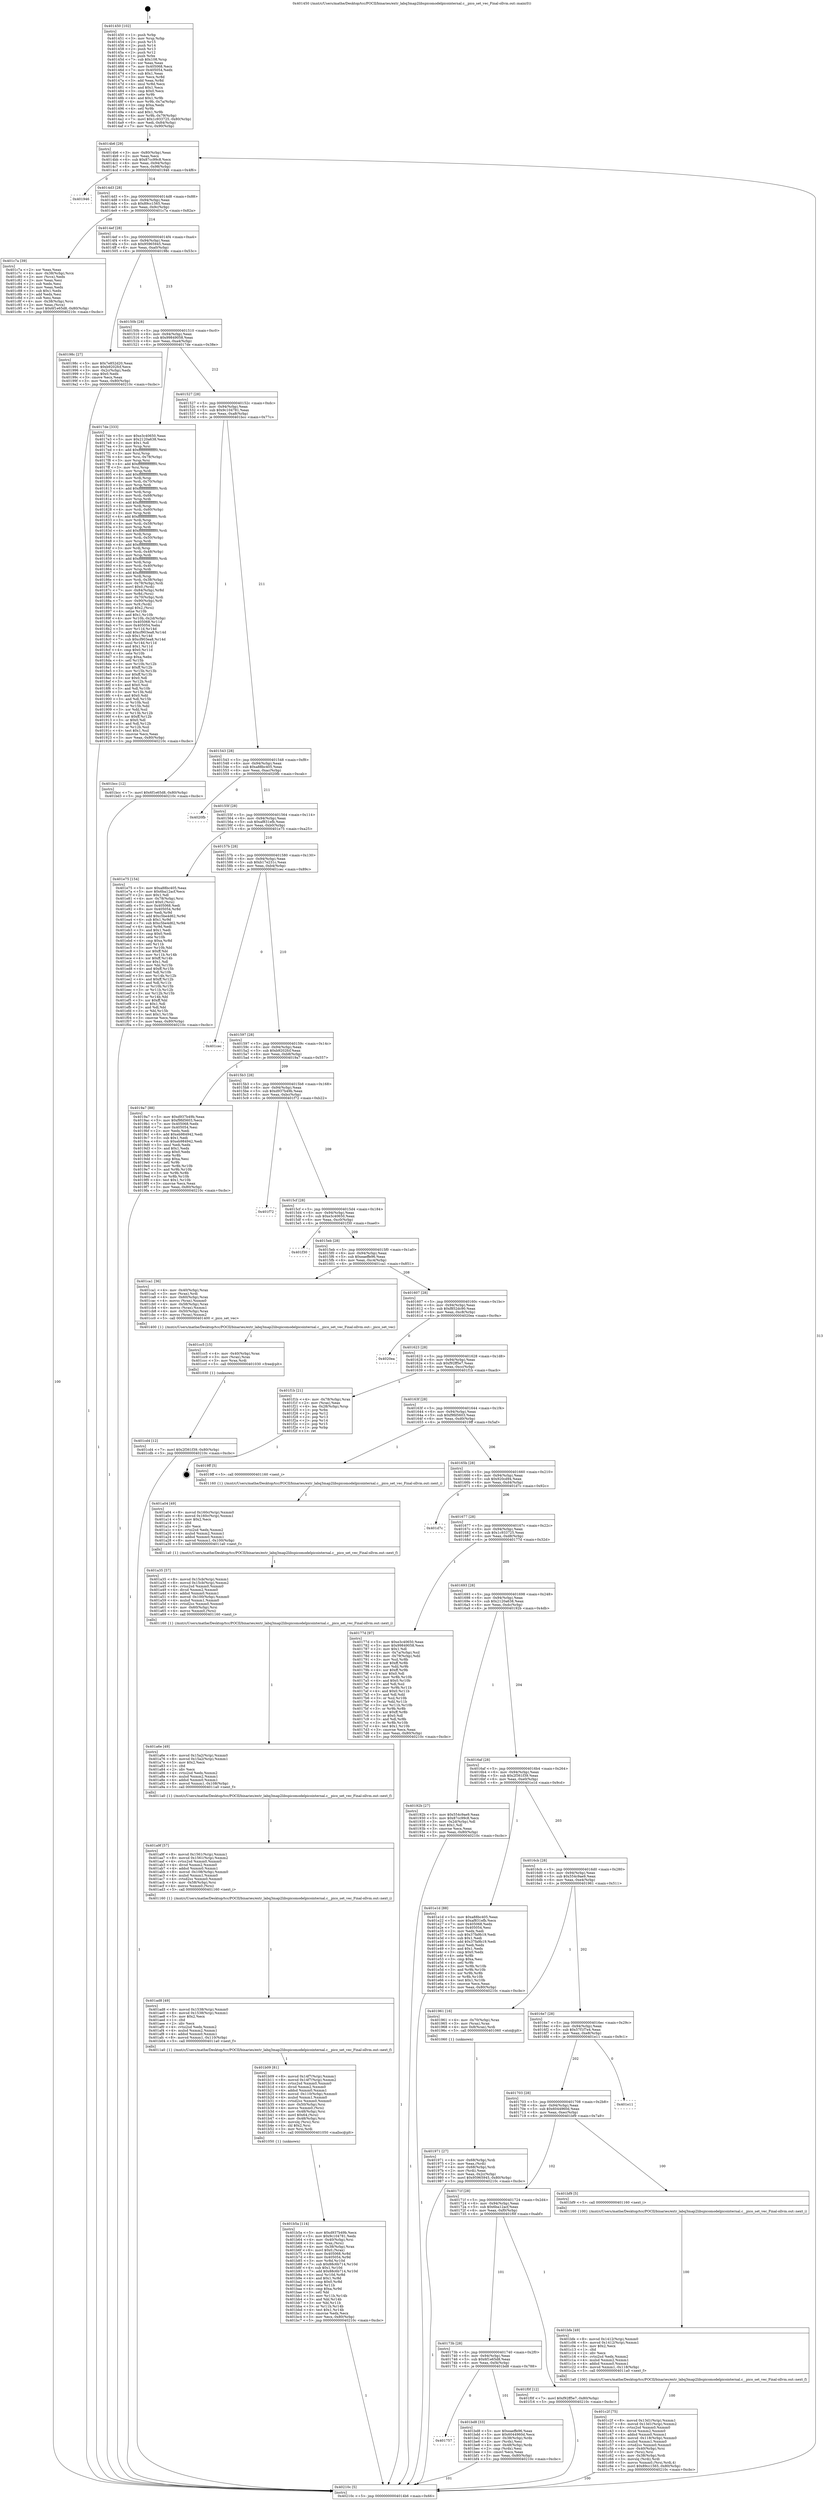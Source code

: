 digraph "0x401450" {
  label = "0x401450 (/mnt/c/Users/mathe/Desktop/tcc/POCII/binaries/extr_labq3map2libspicomodelpicointernal.c__pico_set_vec_Final-ollvm.out::main(0))"
  labelloc = "t"
  node[shape=record]

  Entry [label="",width=0.3,height=0.3,shape=circle,fillcolor=black,style=filled]
  "0x4014b6" [label="{
     0x4014b6 [29]\l
     | [instrs]\l
     &nbsp;&nbsp;0x4014b6 \<+3\>: mov -0x80(%rbp),%eax\l
     &nbsp;&nbsp;0x4014b9 \<+2\>: mov %eax,%ecx\l
     &nbsp;&nbsp;0x4014bb \<+6\>: sub $0x87cc99c8,%ecx\l
     &nbsp;&nbsp;0x4014c1 \<+6\>: mov %eax,-0x94(%rbp)\l
     &nbsp;&nbsp;0x4014c7 \<+6\>: mov %ecx,-0x98(%rbp)\l
     &nbsp;&nbsp;0x4014cd \<+6\>: je 0000000000401946 \<main+0x4f6\>\l
  }"]
  "0x401946" [label="{
     0x401946\l
  }", style=dashed]
  "0x4014d3" [label="{
     0x4014d3 [28]\l
     | [instrs]\l
     &nbsp;&nbsp;0x4014d3 \<+5\>: jmp 00000000004014d8 \<main+0x88\>\l
     &nbsp;&nbsp;0x4014d8 \<+6\>: mov -0x94(%rbp),%eax\l
     &nbsp;&nbsp;0x4014de \<+5\>: sub $0x89cc1565,%eax\l
     &nbsp;&nbsp;0x4014e3 \<+6\>: mov %eax,-0x9c(%rbp)\l
     &nbsp;&nbsp;0x4014e9 \<+6\>: je 0000000000401c7a \<main+0x82a\>\l
  }"]
  Exit [label="",width=0.3,height=0.3,shape=circle,fillcolor=black,style=filled,peripheries=2]
  "0x401c7a" [label="{
     0x401c7a [39]\l
     | [instrs]\l
     &nbsp;&nbsp;0x401c7a \<+2\>: xor %eax,%eax\l
     &nbsp;&nbsp;0x401c7c \<+4\>: mov -0x38(%rbp),%rcx\l
     &nbsp;&nbsp;0x401c80 \<+2\>: mov (%rcx),%edx\l
     &nbsp;&nbsp;0x401c82 \<+2\>: mov %eax,%esi\l
     &nbsp;&nbsp;0x401c84 \<+2\>: sub %edx,%esi\l
     &nbsp;&nbsp;0x401c86 \<+2\>: mov %eax,%edx\l
     &nbsp;&nbsp;0x401c88 \<+3\>: sub $0x1,%edx\l
     &nbsp;&nbsp;0x401c8b \<+2\>: add %edx,%esi\l
     &nbsp;&nbsp;0x401c8d \<+2\>: sub %esi,%eax\l
     &nbsp;&nbsp;0x401c8f \<+4\>: mov -0x38(%rbp),%rcx\l
     &nbsp;&nbsp;0x401c93 \<+2\>: mov %eax,(%rcx)\l
     &nbsp;&nbsp;0x401c95 \<+7\>: movl $0x6f1e65d8,-0x80(%rbp)\l
     &nbsp;&nbsp;0x401c9c \<+5\>: jmp 000000000040210c \<main+0xcbc\>\l
  }"]
  "0x4014ef" [label="{
     0x4014ef [28]\l
     | [instrs]\l
     &nbsp;&nbsp;0x4014ef \<+5\>: jmp 00000000004014f4 \<main+0xa4\>\l
     &nbsp;&nbsp;0x4014f4 \<+6\>: mov -0x94(%rbp),%eax\l
     &nbsp;&nbsp;0x4014fa \<+5\>: sub $0x95965945,%eax\l
     &nbsp;&nbsp;0x4014ff \<+6\>: mov %eax,-0xa0(%rbp)\l
     &nbsp;&nbsp;0x401505 \<+6\>: je 000000000040198c \<main+0x53c\>\l
  }"]
  "0x401cd4" [label="{
     0x401cd4 [12]\l
     | [instrs]\l
     &nbsp;&nbsp;0x401cd4 \<+7\>: movl $0x2f361f39,-0x80(%rbp)\l
     &nbsp;&nbsp;0x401cdb \<+5\>: jmp 000000000040210c \<main+0xcbc\>\l
  }"]
  "0x40198c" [label="{
     0x40198c [27]\l
     | [instrs]\l
     &nbsp;&nbsp;0x40198c \<+5\>: mov $0x7e852d20,%eax\l
     &nbsp;&nbsp;0x401991 \<+5\>: mov $0xb9202fcf,%ecx\l
     &nbsp;&nbsp;0x401996 \<+3\>: mov -0x2c(%rbp),%edx\l
     &nbsp;&nbsp;0x401999 \<+3\>: cmp $0x0,%edx\l
     &nbsp;&nbsp;0x40199c \<+3\>: cmove %ecx,%eax\l
     &nbsp;&nbsp;0x40199f \<+3\>: mov %eax,-0x80(%rbp)\l
     &nbsp;&nbsp;0x4019a2 \<+5\>: jmp 000000000040210c \<main+0xcbc\>\l
  }"]
  "0x40150b" [label="{
     0x40150b [28]\l
     | [instrs]\l
     &nbsp;&nbsp;0x40150b \<+5\>: jmp 0000000000401510 \<main+0xc0\>\l
     &nbsp;&nbsp;0x401510 \<+6\>: mov -0x94(%rbp),%eax\l
     &nbsp;&nbsp;0x401516 \<+5\>: sub $0x99849058,%eax\l
     &nbsp;&nbsp;0x40151b \<+6\>: mov %eax,-0xa4(%rbp)\l
     &nbsp;&nbsp;0x401521 \<+6\>: je 00000000004017de \<main+0x38e\>\l
  }"]
  "0x401cc5" [label="{
     0x401cc5 [15]\l
     | [instrs]\l
     &nbsp;&nbsp;0x401cc5 \<+4\>: mov -0x40(%rbp),%rax\l
     &nbsp;&nbsp;0x401cc9 \<+3\>: mov (%rax),%rax\l
     &nbsp;&nbsp;0x401ccc \<+3\>: mov %rax,%rdi\l
     &nbsp;&nbsp;0x401ccf \<+5\>: call 0000000000401030 \<free@plt\>\l
     | [calls]\l
     &nbsp;&nbsp;0x401030 \{1\} (unknown)\l
  }"]
  "0x4017de" [label="{
     0x4017de [333]\l
     | [instrs]\l
     &nbsp;&nbsp;0x4017de \<+5\>: mov $0xe3c40650,%eax\l
     &nbsp;&nbsp;0x4017e3 \<+5\>: mov $0x2120a638,%ecx\l
     &nbsp;&nbsp;0x4017e8 \<+2\>: mov $0x1,%dl\l
     &nbsp;&nbsp;0x4017ea \<+3\>: mov %rsp,%rsi\l
     &nbsp;&nbsp;0x4017ed \<+4\>: add $0xfffffffffffffff0,%rsi\l
     &nbsp;&nbsp;0x4017f1 \<+3\>: mov %rsi,%rsp\l
     &nbsp;&nbsp;0x4017f4 \<+4\>: mov %rsi,-0x78(%rbp)\l
     &nbsp;&nbsp;0x4017f8 \<+3\>: mov %rsp,%rsi\l
     &nbsp;&nbsp;0x4017fb \<+4\>: add $0xfffffffffffffff0,%rsi\l
     &nbsp;&nbsp;0x4017ff \<+3\>: mov %rsi,%rsp\l
     &nbsp;&nbsp;0x401802 \<+3\>: mov %rsp,%rdi\l
     &nbsp;&nbsp;0x401805 \<+4\>: add $0xfffffffffffffff0,%rdi\l
     &nbsp;&nbsp;0x401809 \<+3\>: mov %rdi,%rsp\l
     &nbsp;&nbsp;0x40180c \<+4\>: mov %rdi,-0x70(%rbp)\l
     &nbsp;&nbsp;0x401810 \<+3\>: mov %rsp,%rdi\l
     &nbsp;&nbsp;0x401813 \<+4\>: add $0xfffffffffffffff0,%rdi\l
     &nbsp;&nbsp;0x401817 \<+3\>: mov %rdi,%rsp\l
     &nbsp;&nbsp;0x40181a \<+4\>: mov %rdi,-0x68(%rbp)\l
     &nbsp;&nbsp;0x40181e \<+3\>: mov %rsp,%rdi\l
     &nbsp;&nbsp;0x401821 \<+4\>: add $0xfffffffffffffff0,%rdi\l
     &nbsp;&nbsp;0x401825 \<+3\>: mov %rdi,%rsp\l
     &nbsp;&nbsp;0x401828 \<+4\>: mov %rdi,-0x60(%rbp)\l
     &nbsp;&nbsp;0x40182c \<+3\>: mov %rsp,%rdi\l
     &nbsp;&nbsp;0x40182f \<+4\>: add $0xfffffffffffffff0,%rdi\l
     &nbsp;&nbsp;0x401833 \<+3\>: mov %rdi,%rsp\l
     &nbsp;&nbsp;0x401836 \<+4\>: mov %rdi,-0x58(%rbp)\l
     &nbsp;&nbsp;0x40183a \<+3\>: mov %rsp,%rdi\l
     &nbsp;&nbsp;0x40183d \<+4\>: add $0xfffffffffffffff0,%rdi\l
     &nbsp;&nbsp;0x401841 \<+3\>: mov %rdi,%rsp\l
     &nbsp;&nbsp;0x401844 \<+4\>: mov %rdi,-0x50(%rbp)\l
     &nbsp;&nbsp;0x401848 \<+3\>: mov %rsp,%rdi\l
     &nbsp;&nbsp;0x40184b \<+4\>: add $0xfffffffffffffff0,%rdi\l
     &nbsp;&nbsp;0x40184f \<+3\>: mov %rdi,%rsp\l
     &nbsp;&nbsp;0x401852 \<+4\>: mov %rdi,-0x48(%rbp)\l
     &nbsp;&nbsp;0x401856 \<+3\>: mov %rsp,%rdi\l
     &nbsp;&nbsp;0x401859 \<+4\>: add $0xfffffffffffffff0,%rdi\l
     &nbsp;&nbsp;0x40185d \<+3\>: mov %rdi,%rsp\l
     &nbsp;&nbsp;0x401860 \<+4\>: mov %rdi,-0x40(%rbp)\l
     &nbsp;&nbsp;0x401864 \<+3\>: mov %rsp,%rdi\l
     &nbsp;&nbsp;0x401867 \<+4\>: add $0xfffffffffffffff0,%rdi\l
     &nbsp;&nbsp;0x40186b \<+3\>: mov %rdi,%rsp\l
     &nbsp;&nbsp;0x40186e \<+4\>: mov %rdi,-0x38(%rbp)\l
     &nbsp;&nbsp;0x401872 \<+4\>: mov -0x78(%rbp),%rdi\l
     &nbsp;&nbsp;0x401876 \<+6\>: movl $0x0,(%rdi)\l
     &nbsp;&nbsp;0x40187c \<+7\>: mov -0x84(%rbp),%r8d\l
     &nbsp;&nbsp;0x401883 \<+3\>: mov %r8d,(%rsi)\l
     &nbsp;&nbsp;0x401886 \<+4\>: mov -0x70(%rbp),%rdi\l
     &nbsp;&nbsp;0x40188a \<+7\>: mov -0x90(%rbp),%r9\l
     &nbsp;&nbsp;0x401891 \<+3\>: mov %r9,(%rdi)\l
     &nbsp;&nbsp;0x401894 \<+3\>: cmpl $0x2,(%rsi)\l
     &nbsp;&nbsp;0x401897 \<+4\>: setne %r10b\l
     &nbsp;&nbsp;0x40189b \<+4\>: and $0x1,%r10b\l
     &nbsp;&nbsp;0x40189f \<+4\>: mov %r10b,-0x2d(%rbp)\l
     &nbsp;&nbsp;0x4018a3 \<+8\>: mov 0x405068,%r11d\l
     &nbsp;&nbsp;0x4018ab \<+7\>: mov 0x405054,%ebx\l
     &nbsp;&nbsp;0x4018b2 \<+3\>: mov %r11d,%r14d\l
     &nbsp;&nbsp;0x4018b5 \<+7\>: add $0xcf903ea8,%r14d\l
     &nbsp;&nbsp;0x4018bc \<+4\>: sub $0x1,%r14d\l
     &nbsp;&nbsp;0x4018c0 \<+7\>: sub $0xcf903ea8,%r14d\l
     &nbsp;&nbsp;0x4018c7 \<+4\>: imul %r14d,%r11d\l
     &nbsp;&nbsp;0x4018cb \<+4\>: and $0x1,%r11d\l
     &nbsp;&nbsp;0x4018cf \<+4\>: cmp $0x0,%r11d\l
     &nbsp;&nbsp;0x4018d3 \<+4\>: sete %r10b\l
     &nbsp;&nbsp;0x4018d7 \<+3\>: cmp $0xa,%ebx\l
     &nbsp;&nbsp;0x4018da \<+4\>: setl %r15b\l
     &nbsp;&nbsp;0x4018de \<+3\>: mov %r10b,%r12b\l
     &nbsp;&nbsp;0x4018e1 \<+4\>: xor $0xff,%r12b\l
     &nbsp;&nbsp;0x4018e5 \<+3\>: mov %r15b,%r13b\l
     &nbsp;&nbsp;0x4018e8 \<+4\>: xor $0xff,%r13b\l
     &nbsp;&nbsp;0x4018ec \<+3\>: xor $0x0,%dl\l
     &nbsp;&nbsp;0x4018ef \<+3\>: mov %r12b,%sil\l
     &nbsp;&nbsp;0x4018f2 \<+4\>: and $0x0,%sil\l
     &nbsp;&nbsp;0x4018f6 \<+3\>: and %dl,%r10b\l
     &nbsp;&nbsp;0x4018f9 \<+3\>: mov %r13b,%dil\l
     &nbsp;&nbsp;0x4018fc \<+4\>: and $0x0,%dil\l
     &nbsp;&nbsp;0x401900 \<+3\>: and %dl,%r15b\l
     &nbsp;&nbsp;0x401903 \<+3\>: or %r10b,%sil\l
     &nbsp;&nbsp;0x401906 \<+3\>: or %r15b,%dil\l
     &nbsp;&nbsp;0x401909 \<+3\>: xor %dil,%sil\l
     &nbsp;&nbsp;0x40190c \<+3\>: or %r13b,%r12b\l
     &nbsp;&nbsp;0x40190f \<+4\>: xor $0xff,%r12b\l
     &nbsp;&nbsp;0x401913 \<+3\>: or $0x0,%dl\l
     &nbsp;&nbsp;0x401916 \<+3\>: and %dl,%r12b\l
     &nbsp;&nbsp;0x401919 \<+3\>: or %r12b,%sil\l
     &nbsp;&nbsp;0x40191c \<+4\>: test $0x1,%sil\l
     &nbsp;&nbsp;0x401920 \<+3\>: cmovne %ecx,%eax\l
     &nbsp;&nbsp;0x401923 \<+3\>: mov %eax,-0x80(%rbp)\l
     &nbsp;&nbsp;0x401926 \<+5\>: jmp 000000000040210c \<main+0xcbc\>\l
  }"]
  "0x401527" [label="{
     0x401527 [28]\l
     | [instrs]\l
     &nbsp;&nbsp;0x401527 \<+5\>: jmp 000000000040152c \<main+0xdc\>\l
     &nbsp;&nbsp;0x40152c \<+6\>: mov -0x94(%rbp),%eax\l
     &nbsp;&nbsp;0x401532 \<+5\>: sub $0x9c104781,%eax\l
     &nbsp;&nbsp;0x401537 \<+6\>: mov %eax,-0xa8(%rbp)\l
     &nbsp;&nbsp;0x40153d \<+6\>: je 0000000000401bcc \<main+0x77c\>\l
  }"]
  "0x401c2f" [label="{
     0x401c2f [75]\l
     | [instrs]\l
     &nbsp;&nbsp;0x401c2f \<+8\>: movsd 0x13d1(%rip),%xmm1\l
     &nbsp;&nbsp;0x401c37 \<+8\>: movsd 0x13d1(%rip),%xmm2\l
     &nbsp;&nbsp;0x401c3f \<+4\>: cvtss2sd %xmm0,%xmm0\l
     &nbsp;&nbsp;0x401c43 \<+4\>: divsd %xmm2,%xmm0\l
     &nbsp;&nbsp;0x401c47 \<+4\>: addsd %xmm0,%xmm1\l
     &nbsp;&nbsp;0x401c4b \<+8\>: movsd -0x118(%rbp),%xmm0\l
     &nbsp;&nbsp;0x401c53 \<+4\>: mulsd %xmm1,%xmm0\l
     &nbsp;&nbsp;0x401c57 \<+4\>: cvtsd2ss %xmm0,%xmm0\l
     &nbsp;&nbsp;0x401c5b \<+4\>: mov -0x40(%rbp),%rsi\l
     &nbsp;&nbsp;0x401c5f \<+3\>: mov (%rsi),%rsi\l
     &nbsp;&nbsp;0x401c62 \<+4\>: mov -0x38(%rbp),%rdi\l
     &nbsp;&nbsp;0x401c66 \<+3\>: movslq (%rdi),%rdi\l
     &nbsp;&nbsp;0x401c69 \<+5\>: movss %xmm0,(%rsi,%rdi,4)\l
     &nbsp;&nbsp;0x401c6e \<+7\>: movl $0x89cc1565,-0x80(%rbp)\l
     &nbsp;&nbsp;0x401c75 \<+5\>: jmp 000000000040210c \<main+0xcbc\>\l
  }"]
  "0x401bcc" [label="{
     0x401bcc [12]\l
     | [instrs]\l
     &nbsp;&nbsp;0x401bcc \<+7\>: movl $0x6f1e65d8,-0x80(%rbp)\l
     &nbsp;&nbsp;0x401bd3 \<+5\>: jmp 000000000040210c \<main+0xcbc\>\l
  }"]
  "0x401543" [label="{
     0x401543 [28]\l
     | [instrs]\l
     &nbsp;&nbsp;0x401543 \<+5\>: jmp 0000000000401548 \<main+0xf8\>\l
     &nbsp;&nbsp;0x401548 \<+6\>: mov -0x94(%rbp),%eax\l
     &nbsp;&nbsp;0x40154e \<+5\>: sub $0xa88bc405,%eax\l
     &nbsp;&nbsp;0x401553 \<+6\>: mov %eax,-0xac(%rbp)\l
     &nbsp;&nbsp;0x401559 \<+6\>: je 00000000004020fb \<main+0xcab\>\l
  }"]
  "0x401bfe" [label="{
     0x401bfe [49]\l
     | [instrs]\l
     &nbsp;&nbsp;0x401bfe \<+8\>: movsd 0x1412(%rip),%xmm0\l
     &nbsp;&nbsp;0x401c06 \<+8\>: movsd 0x1412(%rip),%xmm1\l
     &nbsp;&nbsp;0x401c0e \<+5\>: mov $0x2,%ecx\l
     &nbsp;&nbsp;0x401c13 \<+1\>: cltd\l
     &nbsp;&nbsp;0x401c14 \<+2\>: idiv %ecx\l
     &nbsp;&nbsp;0x401c16 \<+4\>: cvtsi2sd %edx,%xmm2\l
     &nbsp;&nbsp;0x401c1a \<+4\>: mulsd %xmm2,%xmm1\l
     &nbsp;&nbsp;0x401c1e \<+4\>: addsd %xmm0,%xmm1\l
     &nbsp;&nbsp;0x401c22 \<+8\>: movsd %xmm1,-0x118(%rbp)\l
     &nbsp;&nbsp;0x401c2a \<+5\>: call 00000000004011a0 \<next_f\>\l
     | [calls]\l
     &nbsp;&nbsp;0x4011a0 \{100\} (/mnt/c/Users/mathe/Desktop/tcc/POCII/binaries/extr_labq3map2libspicomodelpicointernal.c__pico_set_vec_Final-ollvm.out::next_f)\l
  }"]
  "0x4020fb" [label="{
     0x4020fb\l
  }", style=dashed]
  "0x40155f" [label="{
     0x40155f [28]\l
     | [instrs]\l
     &nbsp;&nbsp;0x40155f \<+5\>: jmp 0000000000401564 \<main+0x114\>\l
     &nbsp;&nbsp;0x401564 \<+6\>: mov -0x94(%rbp),%eax\l
     &nbsp;&nbsp;0x40156a \<+5\>: sub $0xaf831efb,%eax\l
     &nbsp;&nbsp;0x40156f \<+6\>: mov %eax,-0xb0(%rbp)\l
     &nbsp;&nbsp;0x401575 \<+6\>: je 0000000000401e75 \<main+0xa25\>\l
  }"]
  "0x401757" [label="{
     0x401757\l
  }", style=dashed]
  "0x401e75" [label="{
     0x401e75 [154]\l
     | [instrs]\l
     &nbsp;&nbsp;0x401e75 \<+5\>: mov $0xa88bc405,%eax\l
     &nbsp;&nbsp;0x401e7a \<+5\>: mov $0x6ba12acf,%ecx\l
     &nbsp;&nbsp;0x401e7f \<+2\>: mov $0x1,%dl\l
     &nbsp;&nbsp;0x401e81 \<+4\>: mov -0x78(%rbp),%rsi\l
     &nbsp;&nbsp;0x401e85 \<+6\>: movl $0x0,(%rsi)\l
     &nbsp;&nbsp;0x401e8b \<+7\>: mov 0x405068,%edi\l
     &nbsp;&nbsp;0x401e92 \<+8\>: mov 0x405054,%r8d\l
     &nbsp;&nbsp;0x401e9a \<+3\>: mov %edi,%r9d\l
     &nbsp;&nbsp;0x401e9d \<+7\>: add $0xc5be4d62,%r9d\l
     &nbsp;&nbsp;0x401ea4 \<+4\>: sub $0x1,%r9d\l
     &nbsp;&nbsp;0x401ea8 \<+7\>: sub $0xc5be4d62,%r9d\l
     &nbsp;&nbsp;0x401eaf \<+4\>: imul %r9d,%edi\l
     &nbsp;&nbsp;0x401eb3 \<+3\>: and $0x1,%edi\l
     &nbsp;&nbsp;0x401eb6 \<+3\>: cmp $0x0,%edi\l
     &nbsp;&nbsp;0x401eb9 \<+4\>: sete %r10b\l
     &nbsp;&nbsp;0x401ebd \<+4\>: cmp $0xa,%r8d\l
     &nbsp;&nbsp;0x401ec1 \<+4\>: setl %r11b\l
     &nbsp;&nbsp;0x401ec5 \<+3\>: mov %r10b,%bl\l
     &nbsp;&nbsp;0x401ec8 \<+3\>: xor $0xff,%bl\l
     &nbsp;&nbsp;0x401ecb \<+3\>: mov %r11b,%r14b\l
     &nbsp;&nbsp;0x401ece \<+4\>: xor $0xff,%r14b\l
     &nbsp;&nbsp;0x401ed2 \<+3\>: xor $0x1,%dl\l
     &nbsp;&nbsp;0x401ed5 \<+3\>: mov %bl,%r15b\l
     &nbsp;&nbsp;0x401ed8 \<+4\>: and $0xff,%r15b\l
     &nbsp;&nbsp;0x401edc \<+3\>: and %dl,%r10b\l
     &nbsp;&nbsp;0x401edf \<+3\>: mov %r14b,%r12b\l
     &nbsp;&nbsp;0x401ee2 \<+4\>: and $0xff,%r12b\l
     &nbsp;&nbsp;0x401ee6 \<+3\>: and %dl,%r11b\l
     &nbsp;&nbsp;0x401ee9 \<+3\>: or %r10b,%r15b\l
     &nbsp;&nbsp;0x401eec \<+3\>: or %r11b,%r12b\l
     &nbsp;&nbsp;0x401eef \<+3\>: xor %r12b,%r15b\l
     &nbsp;&nbsp;0x401ef2 \<+3\>: or %r14b,%bl\l
     &nbsp;&nbsp;0x401ef5 \<+3\>: xor $0xff,%bl\l
     &nbsp;&nbsp;0x401ef8 \<+3\>: or $0x1,%dl\l
     &nbsp;&nbsp;0x401efb \<+2\>: and %dl,%bl\l
     &nbsp;&nbsp;0x401efd \<+3\>: or %bl,%r15b\l
     &nbsp;&nbsp;0x401f00 \<+4\>: test $0x1,%r15b\l
     &nbsp;&nbsp;0x401f04 \<+3\>: cmovne %ecx,%eax\l
     &nbsp;&nbsp;0x401f07 \<+3\>: mov %eax,-0x80(%rbp)\l
     &nbsp;&nbsp;0x401f0a \<+5\>: jmp 000000000040210c \<main+0xcbc\>\l
  }"]
  "0x40157b" [label="{
     0x40157b [28]\l
     | [instrs]\l
     &nbsp;&nbsp;0x40157b \<+5\>: jmp 0000000000401580 \<main+0x130\>\l
     &nbsp;&nbsp;0x401580 \<+6\>: mov -0x94(%rbp),%eax\l
     &nbsp;&nbsp;0x401586 \<+5\>: sub $0xb17e231c,%eax\l
     &nbsp;&nbsp;0x40158b \<+6\>: mov %eax,-0xb4(%rbp)\l
     &nbsp;&nbsp;0x401591 \<+6\>: je 0000000000401cec \<main+0x89c\>\l
  }"]
  "0x401bd8" [label="{
     0x401bd8 [33]\l
     | [instrs]\l
     &nbsp;&nbsp;0x401bd8 \<+5\>: mov $0xeaeffe96,%eax\l
     &nbsp;&nbsp;0x401bdd \<+5\>: mov $0x6044960d,%ecx\l
     &nbsp;&nbsp;0x401be2 \<+4\>: mov -0x38(%rbp),%rdx\l
     &nbsp;&nbsp;0x401be6 \<+2\>: mov (%rdx),%esi\l
     &nbsp;&nbsp;0x401be8 \<+4\>: mov -0x48(%rbp),%rdx\l
     &nbsp;&nbsp;0x401bec \<+2\>: cmp (%rdx),%esi\l
     &nbsp;&nbsp;0x401bee \<+3\>: cmovl %ecx,%eax\l
     &nbsp;&nbsp;0x401bf1 \<+3\>: mov %eax,-0x80(%rbp)\l
     &nbsp;&nbsp;0x401bf4 \<+5\>: jmp 000000000040210c \<main+0xcbc\>\l
  }"]
  "0x401cec" [label="{
     0x401cec\l
  }", style=dashed]
  "0x401597" [label="{
     0x401597 [28]\l
     | [instrs]\l
     &nbsp;&nbsp;0x401597 \<+5\>: jmp 000000000040159c \<main+0x14c\>\l
     &nbsp;&nbsp;0x40159c \<+6\>: mov -0x94(%rbp),%eax\l
     &nbsp;&nbsp;0x4015a2 \<+5\>: sub $0xb9202fcf,%eax\l
     &nbsp;&nbsp;0x4015a7 \<+6\>: mov %eax,-0xb8(%rbp)\l
     &nbsp;&nbsp;0x4015ad \<+6\>: je 00000000004019a7 \<main+0x557\>\l
  }"]
  "0x40173b" [label="{
     0x40173b [28]\l
     | [instrs]\l
     &nbsp;&nbsp;0x40173b \<+5\>: jmp 0000000000401740 \<main+0x2f0\>\l
     &nbsp;&nbsp;0x401740 \<+6\>: mov -0x94(%rbp),%eax\l
     &nbsp;&nbsp;0x401746 \<+5\>: sub $0x6f1e65d8,%eax\l
     &nbsp;&nbsp;0x40174b \<+6\>: mov %eax,-0xf4(%rbp)\l
     &nbsp;&nbsp;0x401751 \<+6\>: je 0000000000401bd8 \<main+0x788\>\l
  }"]
  "0x4019a7" [label="{
     0x4019a7 [88]\l
     | [instrs]\l
     &nbsp;&nbsp;0x4019a7 \<+5\>: mov $0xd937b49b,%eax\l
     &nbsp;&nbsp;0x4019ac \<+5\>: mov $0xf9fd5603,%ecx\l
     &nbsp;&nbsp;0x4019b1 \<+7\>: mov 0x405068,%edx\l
     &nbsp;&nbsp;0x4019b8 \<+7\>: mov 0x405054,%esi\l
     &nbsp;&nbsp;0x4019bf \<+2\>: mov %edx,%edi\l
     &nbsp;&nbsp;0x4019c1 \<+6\>: add $0xeb984942,%edi\l
     &nbsp;&nbsp;0x4019c7 \<+3\>: sub $0x1,%edi\l
     &nbsp;&nbsp;0x4019ca \<+6\>: sub $0xeb984942,%edi\l
     &nbsp;&nbsp;0x4019d0 \<+3\>: imul %edi,%edx\l
     &nbsp;&nbsp;0x4019d3 \<+3\>: and $0x1,%edx\l
     &nbsp;&nbsp;0x4019d6 \<+3\>: cmp $0x0,%edx\l
     &nbsp;&nbsp;0x4019d9 \<+4\>: sete %r8b\l
     &nbsp;&nbsp;0x4019dd \<+3\>: cmp $0xa,%esi\l
     &nbsp;&nbsp;0x4019e0 \<+4\>: setl %r9b\l
     &nbsp;&nbsp;0x4019e4 \<+3\>: mov %r8b,%r10b\l
     &nbsp;&nbsp;0x4019e7 \<+3\>: and %r9b,%r10b\l
     &nbsp;&nbsp;0x4019ea \<+3\>: xor %r9b,%r8b\l
     &nbsp;&nbsp;0x4019ed \<+3\>: or %r8b,%r10b\l
     &nbsp;&nbsp;0x4019f0 \<+4\>: test $0x1,%r10b\l
     &nbsp;&nbsp;0x4019f4 \<+3\>: cmovne %ecx,%eax\l
     &nbsp;&nbsp;0x4019f7 \<+3\>: mov %eax,-0x80(%rbp)\l
     &nbsp;&nbsp;0x4019fa \<+5\>: jmp 000000000040210c \<main+0xcbc\>\l
  }"]
  "0x4015b3" [label="{
     0x4015b3 [28]\l
     | [instrs]\l
     &nbsp;&nbsp;0x4015b3 \<+5\>: jmp 00000000004015b8 \<main+0x168\>\l
     &nbsp;&nbsp;0x4015b8 \<+6\>: mov -0x94(%rbp),%eax\l
     &nbsp;&nbsp;0x4015be \<+5\>: sub $0xd937b49b,%eax\l
     &nbsp;&nbsp;0x4015c3 \<+6\>: mov %eax,-0xbc(%rbp)\l
     &nbsp;&nbsp;0x4015c9 \<+6\>: je 0000000000401f72 \<main+0xb22\>\l
  }"]
  "0x401f0f" [label="{
     0x401f0f [12]\l
     | [instrs]\l
     &nbsp;&nbsp;0x401f0f \<+7\>: movl $0xf92ff5e7,-0x80(%rbp)\l
     &nbsp;&nbsp;0x401f16 \<+5\>: jmp 000000000040210c \<main+0xcbc\>\l
  }"]
  "0x401f72" [label="{
     0x401f72\l
  }", style=dashed]
  "0x4015cf" [label="{
     0x4015cf [28]\l
     | [instrs]\l
     &nbsp;&nbsp;0x4015cf \<+5\>: jmp 00000000004015d4 \<main+0x184\>\l
     &nbsp;&nbsp;0x4015d4 \<+6\>: mov -0x94(%rbp),%eax\l
     &nbsp;&nbsp;0x4015da \<+5\>: sub $0xe3c40650,%eax\l
     &nbsp;&nbsp;0x4015df \<+6\>: mov %eax,-0xc0(%rbp)\l
     &nbsp;&nbsp;0x4015e5 \<+6\>: je 0000000000401f30 \<main+0xae0\>\l
  }"]
  "0x40171f" [label="{
     0x40171f [28]\l
     | [instrs]\l
     &nbsp;&nbsp;0x40171f \<+5\>: jmp 0000000000401724 \<main+0x2d4\>\l
     &nbsp;&nbsp;0x401724 \<+6\>: mov -0x94(%rbp),%eax\l
     &nbsp;&nbsp;0x40172a \<+5\>: sub $0x6ba12acf,%eax\l
     &nbsp;&nbsp;0x40172f \<+6\>: mov %eax,-0xf0(%rbp)\l
     &nbsp;&nbsp;0x401735 \<+6\>: je 0000000000401f0f \<main+0xabf\>\l
  }"]
  "0x401f30" [label="{
     0x401f30\l
  }", style=dashed]
  "0x4015eb" [label="{
     0x4015eb [28]\l
     | [instrs]\l
     &nbsp;&nbsp;0x4015eb \<+5\>: jmp 00000000004015f0 \<main+0x1a0\>\l
     &nbsp;&nbsp;0x4015f0 \<+6\>: mov -0x94(%rbp),%eax\l
     &nbsp;&nbsp;0x4015f6 \<+5\>: sub $0xeaeffe96,%eax\l
     &nbsp;&nbsp;0x4015fb \<+6\>: mov %eax,-0xc4(%rbp)\l
     &nbsp;&nbsp;0x401601 \<+6\>: je 0000000000401ca1 \<main+0x851\>\l
  }"]
  "0x401bf9" [label="{
     0x401bf9 [5]\l
     | [instrs]\l
     &nbsp;&nbsp;0x401bf9 \<+5\>: call 0000000000401160 \<next_i\>\l
     | [calls]\l
     &nbsp;&nbsp;0x401160 \{100\} (/mnt/c/Users/mathe/Desktop/tcc/POCII/binaries/extr_labq3map2libspicomodelpicointernal.c__pico_set_vec_Final-ollvm.out::next_i)\l
  }"]
  "0x401ca1" [label="{
     0x401ca1 [36]\l
     | [instrs]\l
     &nbsp;&nbsp;0x401ca1 \<+4\>: mov -0x40(%rbp),%rax\l
     &nbsp;&nbsp;0x401ca5 \<+3\>: mov (%rax),%rdi\l
     &nbsp;&nbsp;0x401ca8 \<+4\>: mov -0x60(%rbp),%rax\l
     &nbsp;&nbsp;0x401cac \<+4\>: movss (%rax),%xmm0\l
     &nbsp;&nbsp;0x401cb0 \<+4\>: mov -0x58(%rbp),%rax\l
     &nbsp;&nbsp;0x401cb4 \<+4\>: movss (%rax),%xmm1\l
     &nbsp;&nbsp;0x401cb8 \<+4\>: mov -0x50(%rbp),%rax\l
     &nbsp;&nbsp;0x401cbc \<+4\>: movss (%rax),%xmm2\l
     &nbsp;&nbsp;0x401cc0 \<+5\>: call 0000000000401400 \<_pico_set_vec\>\l
     | [calls]\l
     &nbsp;&nbsp;0x401400 \{1\} (/mnt/c/Users/mathe/Desktop/tcc/POCII/binaries/extr_labq3map2libspicomodelpicointernal.c__pico_set_vec_Final-ollvm.out::_pico_set_vec)\l
  }"]
  "0x401607" [label="{
     0x401607 [28]\l
     | [instrs]\l
     &nbsp;&nbsp;0x401607 \<+5\>: jmp 000000000040160c \<main+0x1bc\>\l
     &nbsp;&nbsp;0x40160c \<+6\>: mov -0x94(%rbp),%eax\l
     &nbsp;&nbsp;0x401612 \<+5\>: sub $0xf852dc90,%eax\l
     &nbsp;&nbsp;0x401617 \<+6\>: mov %eax,-0xc8(%rbp)\l
     &nbsp;&nbsp;0x40161d \<+6\>: je 00000000004020ea \<main+0xc9a\>\l
  }"]
  "0x401703" [label="{
     0x401703 [28]\l
     | [instrs]\l
     &nbsp;&nbsp;0x401703 \<+5\>: jmp 0000000000401708 \<main+0x2b8\>\l
     &nbsp;&nbsp;0x401708 \<+6\>: mov -0x94(%rbp),%eax\l
     &nbsp;&nbsp;0x40170e \<+5\>: sub $0x6044960d,%eax\l
     &nbsp;&nbsp;0x401713 \<+6\>: mov %eax,-0xec(%rbp)\l
     &nbsp;&nbsp;0x401719 \<+6\>: je 0000000000401bf9 \<main+0x7a9\>\l
  }"]
  "0x4020ea" [label="{
     0x4020ea\l
  }", style=dashed]
  "0x401623" [label="{
     0x401623 [28]\l
     | [instrs]\l
     &nbsp;&nbsp;0x401623 \<+5\>: jmp 0000000000401628 \<main+0x1d8\>\l
     &nbsp;&nbsp;0x401628 \<+6\>: mov -0x94(%rbp),%eax\l
     &nbsp;&nbsp;0x40162e \<+5\>: sub $0xf92ff5e7,%eax\l
     &nbsp;&nbsp;0x401633 \<+6\>: mov %eax,-0xcc(%rbp)\l
     &nbsp;&nbsp;0x401639 \<+6\>: je 0000000000401f1b \<main+0xacb\>\l
  }"]
  "0x401e11" [label="{
     0x401e11\l
  }", style=dashed]
  "0x401f1b" [label="{
     0x401f1b [21]\l
     | [instrs]\l
     &nbsp;&nbsp;0x401f1b \<+4\>: mov -0x78(%rbp),%rax\l
     &nbsp;&nbsp;0x401f1f \<+2\>: mov (%rax),%eax\l
     &nbsp;&nbsp;0x401f21 \<+4\>: lea -0x28(%rbp),%rsp\l
     &nbsp;&nbsp;0x401f25 \<+1\>: pop %rbx\l
     &nbsp;&nbsp;0x401f26 \<+2\>: pop %r12\l
     &nbsp;&nbsp;0x401f28 \<+2\>: pop %r13\l
     &nbsp;&nbsp;0x401f2a \<+2\>: pop %r14\l
     &nbsp;&nbsp;0x401f2c \<+2\>: pop %r15\l
     &nbsp;&nbsp;0x401f2e \<+1\>: pop %rbp\l
     &nbsp;&nbsp;0x401f2f \<+1\>: ret\l
  }"]
  "0x40163f" [label="{
     0x40163f [28]\l
     | [instrs]\l
     &nbsp;&nbsp;0x40163f \<+5\>: jmp 0000000000401644 \<main+0x1f4\>\l
     &nbsp;&nbsp;0x401644 \<+6\>: mov -0x94(%rbp),%eax\l
     &nbsp;&nbsp;0x40164a \<+5\>: sub $0xf9fd5603,%eax\l
     &nbsp;&nbsp;0x40164f \<+6\>: mov %eax,-0xd0(%rbp)\l
     &nbsp;&nbsp;0x401655 \<+6\>: je 00000000004019ff \<main+0x5af\>\l
  }"]
  "0x401b5a" [label="{
     0x401b5a [114]\l
     | [instrs]\l
     &nbsp;&nbsp;0x401b5a \<+5\>: mov $0xd937b49b,%ecx\l
     &nbsp;&nbsp;0x401b5f \<+5\>: mov $0x9c104781,%edx\l
     &nbsp;&nbsp;0x401b64 \<+4\>: mov -0x40(%rbp),%rsi\l
     &nbsp;&nbsp;0x401b68 \<+3\>: mov %rax,(%rsi)\l
     &nbsp;&nbsp;0x401b6b \<+4\>: mov -0x38(%rbp),%rax\l
     &nbsp;&nbsp;0x401b6f \<+6\>: movl $0x0,(%rax)\l
     &nbsp;&nbsp;0x401b75 \<+8\>: mov 0x405068,%r8d\l
     &nbsp;&nbsp;0x401b7d \<+8\>: mov 0x405054,%r9d\l
     &nbsp;&nbsp;0x401b85 \<+3\>: mov %r8d,%r10d\l
     &nbsp;&nbsp;0x401b88 \<+7\>: sub $0x88c6b714,%r10d\l
     &nbsp;&nbsp;0x401b8f \<+4\>: sub $0x1,%r10d\l
     &nbsp;&nbsp;0x401b93 \<+7\>: add $0x88c6b714,%r10d\l
     &nbsp;&nbsp;0x401b9a \<+4\>: imul %r10d,%r8d\l
     &nbsp;&nbsp;0x401b9e \<+4\>: and $0x1,%r8d\l
     &nbsp;&nbsp;0x401ba2 \<+4\>: cmp $0x0,%r8d\l
     &nbsp;&nbsp;0x401ba6 \<+4\>: sete %r11b\l
     &nbsp;&nbsp;0x401baa \<+4\>: cmp $0xa,%r9d\l
     &nbsp;&nbsp;0x401bae \<+3\>: setl %bl\l
     &nbsp;&nbsp;0x401bb1 \<+3\>: mov %r11b,%r14b\l
     &nbsp;&nbsp;0x401bb4 \<+3\>: and %bl,%r14b\l
     &nbsp;&nbsp;0x401bb7 \<+3\>: xor %bl,%r11b\l
     &nbsp;&nbsp;0x401bba \<+3\>: or %r11b,%r14b\l
     &nbsp;&nbsp;0x401bbd \<+4\>: test $0x1,%r14b\l
     &nbsp;&nbsp;0x401bc1 \<+3\>: cmovne %edx,%ecx\l
     &nbsp;&nbsp;0x401bc4 \<+3\>: mov %ecx,-0x80(%rbp)\l
     &nbsp;&nbsp;0x401bc7 \<+5\>: jmp 000000000040210c \<main+0xcbc\>\l
  }"]
  "0x4019ff" [label="{
     0x4019ff [5]\l
     | [instrs]\l
     &nbsp;&nbsp;0x4019ff \<+5\>: call 0000000000401160 \<next_i\>\l
     | [calls]\l
     &nbsp;&nbsp;0x401160 \{1\} (/mnt/c/Users/mathe/Desktop/tcc/POCII/binaries/extr_labq3map2libspicomodelpicointernal.c__pico_set_vec_Final-ollvm.out::next_i)\l
  }"]
  "0x40165b" [label="{
     0x40165b [28]\l
     | [instrs]\l
     &nbsp;&nbsp;0x40165b \<+5\>: jmp 0000000000401660 \<main+0x210\>\l
     &nbsp;&nbsp;0x401660 \<+6\>: mov -0x94(%rbp),%eax\l
     &nbsp;&nbsp;0x401666 \<+5\>: sub $0x920cd94,%eax\l
     &nbsp;&nbsp;0x40166b \<+6\>: mov %eax,-0xd4(%rbp)\l
     &nbsp;&nbsp;0x401671 \<+6\>: je 0000000000401d7c \<main+0x92c\>\l
  }"]
  "0x401b09" [label="{
     0x401b09 [81]\l
     | [instrs]\l
     &nbsp;&nbsp;0x401b09 \<+8\>: movsd 0x14f7(%rip),%xmm1\l
     &nbsp;&nbsp;0x401b11 \<+8\>: movsd 0x14f7(%rip),%xmm2\l
     &nbsp;&nbsp;0x401b19 \<+4\>: cvtss2sd %xmm0,%xmm0\l
     &nbsp;&nbsp;0x401b1d \<+4\>: divsd %xmm2,%xmm0\l
     &nbsp;&nbsp;0x401b21 \<+4\>: addsd %xmm0,%xmm1\l
     &nbsp;&nbsp;0x401b25 \<+8\>: movsd -0x110(%rbp),%xmm0\l
     &nbsp;&nbsp;0x401b2d \<+4\>: mulsd %xmm1,%xmm0\l
     &nbsp;&nbsp;0x401b31 \<+4\>: cvtsd2ss %xmm0,%xmm0\l
     &nbsp;&nbsp;0x401b35 \<+4\>: mov -0x50(%rbp),%rsi\l
     &nbsp;&nbsp;0x401b39 \<+4\>: movss %xmm0,(%rsi)\l
     &nbsp;&nbsp;0x401b3d \<+4\>: mov -0x48(%rbp),%rsi\l
     &nbsp;&nbsp;0x401b41 \<+6\>: movl $0x64,(%rsi)\l
     &nbsp;&nbsp;0x401b47 \<+4\>: mov -0x48(%rbp),%rsi\l
     &nbsp;&nbsp;0x401b4b \<+3\>: movslq (%rsi),%rsi\l
     &nbsp;&nbsp;0x401b4e \<+4\>: shl $0x2,%rsi\l
     &nbsp;&nbsp;0x401b52 \<+3\>: mov %rsi,%rdi\l
     &nbsp;&nbsp;0x401b55 \<+5\>: call 0000000000401050 \<malloc@plt\>\l
     | [calls]\l
     &nbsp;&nbsp;0x401050 \{1\} (unknown)\l
  }"]
  "0x401d7c" [label="{
     0x401d7c\l
  }", style=dashed]
  "0x401677" [label="{
     0x401677 [28]\l
     | [instrs]\l
     &nbsp;&nbsp;0x401677 \<+5\>: jmp 000000000040167c \<main+0x22c\>\l
     &nbsp;&nbsp;0x40167c \<+6\>: mov -0x94(%rbp),%eax\l
     &nbsp;&nbsp;0x401682 \<+5\>: sub $0x1c933725,%eax\l
     &nbsp;&nbsp;0x401687 \<+6\>: mov %eax,-0xd8(%rbp)\l
     &nbsp;&nbsp;0x40168d \<+6\>: je 000000000040177d \<main+0x32d\>\l
  }"]
  "0x401ad8" [label="{
     0x401ad8 [49]\l
     | [instrs]\l
     &nbsp;&nbsp;0x401ad8 \<+8\>: movsd 0x1538(%rip),%xmm0\l
     &nbsp;&nbsp;0x401ae0 \<+8\>: movsd 0x1538(%rip),%xmm1\l
     &nbsp;&nbsp;0x401ae8 \<+5\>: mov $0x2,%ecx\l
     &nbsp;&nbsp;0x401aed \<+1\>: cltd\l
     &nbsp;&nbsp;0x401aee \<+2\>: idiv %ecx\l
     &nbsp;&nbsp;0x401af0 \<+4\>: cvtsi2sd %edx,%xmm2\l
     &nbsp;&nbsp;0x401af4 \<+4\>: mulsd %xmm2,%xmm1\l
     &nbsp;&nbsp;0x401af8 \<+4\>: addsd %xmm0,%xmm1\l
     &nbsp;&nbsp;0x401afc \<+8\>: movsd %xmm1,-0x110(%rbp)\l
     &nbsp;&nbsp;0x401b04 \<+5\>: call 00000000004011a0 \<next_f\>\l
     | [calls]\l
     &nbsp;&nbsp;0x4011a0 \{1\} (/mnt/c/Users/mathe/Desktop/tcc/POCII/binaries/extr_labq3map2libspicomodelpicointernal.c__pico_set_vec_Final-ollvm.out::next_f)\l
  }"]
  "0x40177d" [label="{
     0x40177d [97]\l
     | [instrs]\l
     &nbsp;&nbsp;0x40177d \<+5\>: mov $0xe3c40650,%eax\l
     &nbsp;&nbsp;0x401782 \<+5\>: mov $0x99849058,%ecx\l
     &nbsp;&nbsp;0x401787 \<+2\>: mov $0x1,%dl\l
     &nbsp;&nbsp;0x401789 \<+4\>: mov -0x7a(%rbp),%sil\l
     &nbsp;&nbsp;0x40178d \<+4\>: mov -0x79(%rbp),%dil\l
     &nbsp;&nbsp;0x401791 \<+3\>: mov %sil,%r8b\l
     &nbsp;&nbsp;0x401794 \<+4\>: xor $0xff,%r8b\l
     &nbsp;&nbsp;0x401798 \<+3\>: mov %dil,%r9b\l
     &nbsp;&nbsp;0x40179b \<+4\>: xor $0xff,%r9b\l
     &nbsp;&nbsp;0x40179f \<+3\>: xor $0x0,%dl\l
     &nbsp;&nbsp;0x4017a2 \<+3\>: mov %r8b,%r10b\l
     &nbsp;&nbsp;0x4017a5 \<+4\>: and $0x0,%r10b\l
     &nbsp;&nbsp;0x4017a9 \<+3\>: and %dl,%sil\l
     &nbsp;&nbsp;0x4017ac \<+3\>: mov %r9b,%r11b\l
     &nbsp;&nbsp;0x4017af \<+4\>: and $0x0,%r11b\l
     &nbsp;&nbsp;0x4017b3 \<+3\>: and %dl,%dil\l
     &nbsp;&nbsp;0x4017b6 \<+3\>: or %sil,%r10b\l
     &nbsp;&nbsp;0x4017b9 \<+3\>: or %dil,%r11b\l
     &nbsp;&nbsp;0x4017bc \<+3\>: xor %r11b,%r10b\l
     &nbsp;&nbsp;0x4017bf \<+3\>: or %r9b,%r8b\l
     &nbsp;&nbsp;0x4017c2 \<+4\>: xor $0xff,%r8b\l
     &nbsp;&nbsp;0x4017c6 \<+3\>: or $0x0,%dl\l
     &nbsp;&nbsp;0x4017c9 \<+3\>: and %dl,%r8b\l
     &nbsp;&nbsp;0x4017cc \<+3\>: or %r8b,%r10b\l
     &nbsp;&nbsp;0x4017cf \<+4\>: test $0x1,%r10b\l
     &nbsp;&nbsp;0x4017d3 \<+3\>: cmovne %ecx,%eax\l
     &nbsp;&nbsp;0x4017d6 \<+3\>: mov %eax,-0x80(%rbp)\l
     &nbsp;&nbsp;0x4017d9 \<+5\>: jmp 000000000040210c \<main+0xcbc\>\l
  }"]
  "0x401693" [label="{
     0x401693 [28]\l
     | [instrs]\l
     &nbsp;&nbsp;0x401693 \<+5\>: jmp 0000000000401698 \<main+0x248\>\l
     &nbsp;&nbsp;0x401698 \<+6\>: mov -0x94(%rbp),%eax\l
     &nbsp;&nbsp;0x40169e \<+5\>: sub $0x2120a638,%eax\l
     &nbsp;&nbsp;0x4016a3 \<+6\>: mov %eax,-0xdc(%rbp)\l
     &nbsp;&nbsp;0x4016a9 \<+6\>: je 000000000040192b \<main+0x4db\>\l
  }"]
  "0x40210c" [label="{
     0x40210c [5]\l
     | [instrs]\l
     &nbsp;&nbsp;0x40210c \<+5\>: jmp 00000000004014b6 \<main+0x66\>\l
  }"]
  "0x401450" [label="{
     0x401450 [102]\l
     | [instrs]\l
     &nbsp;&nbsp;0x401450 \<+1\>: push %rbp\l
     &nbsp;&nbsp;0x401451 \<+3\>: mov %rsp,%rbp\l
     &nbsp;&nbsp;0x401454 \<+2\>: push %r15\l
     &nbsp;&nbsp;0x401456 \<+2\>: push %r14\l
     &nbsp;&nbsp;0x401458 \<+2\>: push %r13\l
     &nbsp;&nbsp;0x40145a \<+2\>: push %r12\l
     &nbsp;&nbsp;0x40145c \<+1\>: push %rbx\l
     &nbsp;&nbsp;0x40145d \<+7\>: sub $0x108,%rsp\l
     &nbsp;&nbsp;0x401464 \<+2\>: xor %eax,%eax\l
     &nbsp;&nbsp;0x401466 \<+7\>: mov 0x405068,%ecx\l
     &nbsp;&nbsp;0x40146d \<+7\>: mov 0x405054,%edx\l
     &nbsp;&nbsp;0x401474 \<+3\>: sub $0x1,%eax\l
     &nbsp;&nbsp;0x401477 \<+3\>: mov %ecx,%r8d\l
     &nbsp;&nbsp;0x40147a \<+3\>: add %eax,%r8d\l
     &nbsp;&nbsp;0x40147d \<+4\>: imul %r8d,%ecx\l
     &nbsp;&nbsp;0x401481 \<+3\>: and $0x1,%ecx\l
     &nbsp;&nbsp;0x401484 \<+3\>: cmp $0x0,%ecx\l
     &nbsp;&nbsp;0x401487 \<+4\>: sete %r9b\l
     &nbsp;&nbsp;0x40148b \<+4\>: and $0x1,%r9b\l
     &nbsp;&nbsp;0x40148f \<+4\>: mov %r9b,-0x7a(%rbp)\l
     &nbsp;&nbsp;0x401493 \<+3\>: cmp $0xa,%edx\l
     &nbsp;&nbsp;0x401496 \<+4\>: setl %r9b\l
     &nbsp;&nbsp;0x40149a \<+4\>: and $0x1,%r9b\l
     &nbsp;&nbsp;0x40149e \<+4\>: mov %r9b,-0x79(%rbp)\l
     &nbsp;&nbsp;0x4014a2 \<+7\>: movl $0x1c933725,-0x80(%rbp)\l
     &nbsp;&nbsp;0x4014a9 \<+6\>: mov %edi,-0x84(%rbp)\l
     &nbsp;&nbsp;0x4014af \<+7\>: mov %rsi,-0x90(%rbp)\l
  }"]
  "0x401a9f" [label="{
     0x401a9f [57]\l
     | [instrs]\l
     &nbsp;&nbsp;0x401a9f \<+8\>: movsd 0x1561(%rip),%xmm1\l
     &nbsp;&nbsp;0x401aa7 \<+8\>: movsd 0x1561(%rip),%xmm2\l
     &nbsp;&nbsp;0x401aaf \<+4\>: cvtss2sd %xmm0,%xmm0\l
     &nbsp;&nbsp;0x401ab3 \<+4\>: divsd %xmm2,%xmm0\l
     &nbsp;&nbsp;0x401ab7 \<+4\>: addsd %xmm0,%xmm1\l
     &nbsp;&nbsp;0x401abb \<+8\>: movsd -0x108(%rbp),%xmm0\l
     &nbsp;&nbsp;0x401ac3 \<+4\>: mulsd %xmm1,%xmm0\l
     &nbsp;&nbsp;0x401ac7 \<+4\>: cvtsd2ss %xmm0,%xmm0\l
     &nbsp;&nbsp;0x401acb \<+4\>: mov -0x58(%rbp),%rsi\l
     &nbsp;&nbsp;0x401acf \<+4\>: movss %xmm0,(%rsi)\l
     &nbsp;&nbsp;0x401ad3 \<+5\>: call 0000000000401160 \<next_i\>\l
     | [calls]\l
     &nbsp;&nbsp;0x401160 \{1\} (/mnt/c/Users/mathe/Desktop/tcc/POCII/binaries/extr_labq3map2libspicomodelpicointernal.c__pico_set_vec_Final-ollvm.out::next_i)\l
  }"]
  "0x401a6e" [label="{
     0x401a6e [49]\l
     | [instrs]\l
     &nbsp;&nbsp;0x401a6e \<+8\>: movsd 0x15a2(%rip),%xmm0\l
     &nbsp;&nbsp;0x401a76 \<+8\>: movsd 0x15a2(%rip),%xmm1\l
     &nbsp;&nbsp;0x401a7e \<+5\>: mov $0x2,%ecx\l
     &nbsp;&nbsp;0x401a83 \<+1\>: cltd\l
     &nbsp;&nbsp;0x401a84 \<+2\>: idiv %ecx\l
     &nbsp;&nbsp;0x401a86 \<+4\>: cvtsi2sd %edx,%xmm2\l
     &nbsp;&nbsp;0x401a8a \<+4\>: mulsd %xmm2,%xmm1\l
     &nbsp;&nbsp;0x401a8e \<+4\>: addsd %xmm0,%xmm1\l
     &nbsp;&nbsp;0x401a92 \<+8\>: movsd %xmm1,-0x108(%rbp)\l
     &nbsp;&nbsp;0x401a9a \<+5\>: call 00000000004011a0 \<next_f\>\l
     | [calls]\l
     &nbsp;&nbsp;0x4011a0 \{1\} (/mnt/c/Users/mathe/Desktop/tcc/POCII/binaries/extr_labq3map2libspicomodelpicointernal.c__pico_set_vec_Final-ollvm.out::next_f)\l
  }"]
  "0x40192b" [label="{
     0x40192b [27]\l
     | [instrs]\l
     &nbsp;&nbsp;0x40192b \<+5\>: mov $0x554c9ae9,%eax\l
     &nbsp;&nbsp;0x401930 \<+5\>: mov $0x87cc99c8,%ecx\l
     &nbsp;&nbsp;0x401935 \<+3\>: mov -0x2d(%rbp),%dl\l
     &nbsp;&nbsp;0x401938 \<+3\>: test $0x1,%dl\l
     &nbsp;&nbsp;0x40193b \<+3\>: cmovne %ecx,%eax\l
     &nbsp;&nbsp;0x40193e \<+3\>: mov %eax,-0x80(%rbp)\l
     &nbsp;&nbsp;0x401941 \<+5\>: jmp 000000000040210c \<main+0xcbc\>\l
  }"]
  "0x4016af" [label="{
     0x4016af [28]\l
     | [instrs]\l
     &nbsp;&nbsp;0x4016af \<+5\>: jmp 00000000004016b4 \<main+0x264\>\l
     &nbsp;&nbsp;0x4016b4 \<+6\>: mov -0x94(%rbp),%eax\l
     &nbsp;&nbsp;0x4016ba \<+5\>: sub $0x2f361f39,%eax\l
     &nbsp;&nbsp;0x4016bf \<+6\>: mov %eax,-0xe0(%rbp)\l
     &nbsp;&nbsp;0x4016c5 \<+6\>: je 0000000000401e1d \<main+0x9cd\>\l
  }"]
  "0x401a35" [label="{
     0x401a35 [57]\l
     | [instrs]\l
     &nbsp;&nbsp;0x401a35 \<+8\>: movsd 0x15cb(%rip),%xmm1\l
     &nbsp;&nbsp;0x401a3d \<+8\>: movsd 0x15cb(%rip),%xmm2\l
     &nbsp;&nbsp;0x401a45 \<+4\>: cvtss2sd %xmm0,%xmm0\l
     &nbsp;&nbsp;0x401a49 \<+4\>: divsd %xmm2,%xmm0\l
     &nbsp;&nbsp;0x401a4d \<+4\>: addsd %xmm0,%xmm1\l
     &nbsp;&nbsp;0x401a51 \<+8\>: movsd -0x100(%rbp),%xmm0\l
     &nbsp;&nbsp;0x401a59 \<+4\>: mulsd %xmm1,%xmm0\l
     &nbsp;&nbsp;0x401a5d \<+4\>: cvtsd2ss %xmm0,%xmm0\l
     &nbsp;&nbsp;0x401a61 \<+4\>: mov -0x60(%rbp),%rsi\l
     &nbsp;&nbsp;0x401a65 \<+4\>: movss %xmm0,(%rsi)\l
     &nbsp;&nbsp;0x401a69 \<+5\>: call 0000000000401160 \<next_i\>\l
     | [calls]\l
     &nbsp;&nbsp;0x401160 \{1\} (/mnt/c/Users/mathe/Desktop/tcc/POCII/binaries/extr_labq3map2libspicomodelpicointernal.c__pico_set_vec_Final-ollvm.out::next_i)\l
  }"]
  "0x401e1d" [label="{
     0x401e1d [88]\l
     | [instrs]\l
     &nbsp;&nbsp;0x401e1d \<+5\>: mov $0xa88bc405,%eax\l
     &nbsp;&nbsp;0x401e22 \<+5\>: mov $0xaf831efb,%ecx\l
     &nbsp;&nbsp;0x401e27 \<+7\>: mov 0x405068,%edx\l
     &nbsp;&nbsp;0x401e2e \<+7\>: mov 0x405054,%esi\l
     &nbsp;&nbsp;0x401e35 \<+2\>: mov %edx,%edi\l
     &nbsp;&nbsp;0x401e37 \<+6\>: sub $0x37fa9b19,%edi\l
     &nbsp;&nbsp;0x401e3d \<+3\>: sub $0x1,%edi\l
     &nbsp;&nbsp;0x401e40 \<+6\>: add $0x37fa9b19,%edi\l
     &nbsp;&nbsp;0x401e46 \<+3\>: imul %edi,%edx\l
     &nbsp;&nbsp;0x401e49 \<+3\>: and $0x1,%edx\l
     &nbsp;&nbsp;0x401e4c \<+3\>: cmp $0x0,%edx\l
     &nbsp;&nbsp;0x401e4f \<+4\>: sete %r8b\l
     &nbsp;&nbsp;0x401e53 \<+3\>: cmp $0xa,%esi\l
     &nbsp;&nbsp;0x401e56 \<+4\>: setl %r9b\l
     &nbsp;&nbsp;0x401e5a \<+3\>: mov %r8b,%r10b\l
     &nbsp;&nbsp;0x401e5d \<+3\>: and %r9b,%r10b\l
     &nbsp;&nbsp;0x401e60 \<+3\>: xor %r9b,%r8b\l
     &nbsp;&nbsp;0x401e63 \<+3\>: or %r8b,%r10b\l
     &nbsp;&nbsp;0x401e66 \<+4\>: test $0x1,%r10b\l
     &nbsp;&nbsp;0x401e6a \<+3\>: cmovne %ecx,%eax\l
     &nbsp;&nbsp;0x401e6d \<+3\>: mov %eax,-0x80(%rbp)\l
     &nbsp;&nbsp;0x401e70 \<+5\>: jmp 000000000040210c \<main+0xcbc\>\l
  }"]
  "0x4016cb" [label="{
     0x4016cb [28]\l
     | [instrs]\l
     &nbsp;&nbsp;0x4016cb \<+5\>: jmp 00000000004016d0 \<main+0x280\>\l
     &nbsp;&nbsp;0x4016d0 \<+6\>: mov -0x94(%rbp),%eax\l
     &nbsp;&nbsp;0x4016d6 \<+5\>: sub $0x554c9ae9,%eax\l
     &nbsp;&nbsp;0x4016db \<+6\>: mov %eax,-0xe4(%rbp)\l
     &nbsp;&nbsp;0x4016e1 \<+6\>: je 0000000000401961 \<main+0x511\>\l
  }"]
  "0x401a04" [label="{
     0x401a04 [49]\l
     | [instrs]\l
     &nbsp;&nbsp;0x401a04 \<+8\>: movsd 0x160c(%rip),%xmm0\l
     &nbsp;&nbsp;0x401a0c \<+8\>: movsd 0x160c(%rip),%xmm1\l
     &nbsp;&nbsp;0x401a14 \<+5\>: mov $0x2,%ecx\l
     &nbsp;&nbsp;0x401a19 \<+1\>: cltd\l
     &nbsp;&nbsp;0x401a1a \<+2\>: idiv %ecx\l
     &nbsp;&nbsp;0x401a1c \<+4\>: cvtsi2sd %edx,%xmm2\l
     &nbsp;&nbsp;0x401a20 \<+4\>: mulsd %xmm2,%xmm1\l
     &nbsp;&nbsp;0x401a24 \<+4\>: addsd %xmm0,%xmm1\l
     &nbsp;&nbsp;0x401a28 \<+8\>: movsd %xmm1,-0x100(%rbp)\l
     &nbsp;&nbsp;0x401a30 \<+5\>: call 00000000004011a0 \<next_f\>\l
     | [calls]\l
     &nbsp;&nbsp;0x4011a0 \{1\} (/mnt/c/Users/mathe/Desktop/tcc/POCII/binaries/extr_labq3map2libspicomodelpicointernal.c__pico_set_vec_Final-ollvm.out::next_f)\l
  }"]
  "0x401961" [label="{
     0x401961 [16]\l
     | [instrs]\l
     &nbsp;&nbsp;0x401961 \<+4\>: mov -0x70(%rbp),%rax\l
     &nbsp;&nbsp;0x401965 \<+3\>: mov (%rax),%rax\l
     &nbsp;&nbsp;0x401968 \<+4\>: mov 0x8(%rax),%rdi\l
     &nbsp;&nbsp;0x40196c \<+5\>: call 0000000000401060 \<atoi@plt\>\l
     | [calls]\l
     &nbsp;&nbsp;0x401060 \{1\} (unknown)\l
  }"]
  "0x4016e7" [label="{
     0x4016e7 [28]\l
     | [instrs]\l
     &nbsp;&nbsp;0x4016e7 \<+5\>: jmp 00000000004016ec \<main+0x29c\>\l
     &nbsp;&nbsp;0x4016ec \<+6\>: mov -0x94(%rbp),%eax\l
     &nbsp;&nbsp;0x4016f2 \<+5\>: sub $0x57f1f7e4,%eax\l
     &nbsp;&nbsp;0x4016f7 \<+6\>: mov %eax,-0xe8(%rbp)\l
     &nbsp;&nbsp;0x4016fd \<+6\>: je 0000000000401e11 \<main+0x9c1\>\l
  }"]
  "0x401971" [label="{
     0x401971 [27]\l
     | [instrs]\l
     &nbsp;&nbsp;0x401971 \<+4\>: mov -0x68(%rbp),%rdi\l
     &nbsp;&nbsp;0x401975 \<+2\>: mov %eax,(%rdi)\l
     &nbsp;&nbsp;0x401977 \<+4\>: mov -0x68(%rbp),%rdi\l
     &nbsp;&nbsp;0x40197b \<+2\>: mov (%rdi),%eax\l
     &nbsp;&nbsp;0x40197d \<+3\>: mov %eax,-0x2c(%rbp)\l
     &nbsp;&nbsp;0x401980 \<+7\>: movl $0x95965945,-0x80(%rbp)\l
     &nbsp;&nbsp;0x401987 \<+5\>: jmp 000000000040210c \<main+0xcbc\>\l
  }"]
  Entry -> "0x401450" [label=" 1"]
  "0x4014b6" -> "0x401946" [label=" 0"]
  "0x4014b6" -> "0x4014d3" [label=" 314"]
  "0x401f1b" -> Exit [label=" 1"]
  "0x4014d3" -> "0x401c7a" [label=" 100"]
  "0x4014d3" -> "0x4014ef" [label=" 214"]
  "0x401f0f" -> "0x40210c" [label=" 1"]
  "0x4014ef" -> "0x40198c" [label=" 1"]
  "0x4014ef" -> "0x40150b" [label=" 213"]
  "0x401e75" -> "0x40210c" [label=" 1"]
  "0x40150b" -> "0x4017de" [label=" 1"]
  "0x40150b" -> "0x401527" [label=" 212"]
  "0x401e1d" -> "0x40210c" [label=" 1"]
  "0x401527" -> "0x401bcc" [label=" 1"]
  "0x401527" -> "0x401543" [label=" 211"]
  "0x401cd4" -> "0x40210c" [label=" 1"]
  "0x401543" -> "0x4020fb" [label=" 0"]
  "0x401543" -> "0x40155f" [label=" 211"]
  "0x401cc5" -> "0x401cd4" [label=" 1"]
  "0x40155f" -> "0x401e75" [label=" 1"]
  "0x40155f" -> "0x40157b" [label=" 210"]
  "0x401ca1" -> "0x401cc5" [label=" 1"]
  "0x40157b" -> "0x401cec" [label=" 0"]
  "0x40157b" -> "0x401597" [label=" 210"]
  "0x401c7a" -> "0x40210c" [label=" 100"]
  "0x401597" -> "0x4019a7" [label=" 1"]
  "0x401597" -> "0x4015b3" [label=" 209"]
  "0x401bfe" -> "0x401c2f" [label=" 100"]
  "0x4015b3" -> "0x401f72" [label=" 0"]
  "0x4015b3" -> "0x4015cf" [label=" 209"]
  "0x401bf9" -> "0x401bfe" [label=" 100"]
  "0x4015cf" -> "0x401f30" [label=" 0"]
  "0x4015cf" -> "0x4015eb" [label=" 209"]
  "0x40173b" -> "0x401757" [label=" 0"]
  "0x4015eb" -> "0x401ca1" [label=" 1"]
  "0x4015eb" -> "0x401607" [label=" 208"]
  "0x40173b" -> "0x401bd8" [label=" 101"]
  "0x401607" -> "0x4020ea" [label=" 0"]
  "0x401607" -> "0x401623" [label=" 208"]
  "0x40171f" -> "0x40173b" [label=" 101"]
  "0x401623" -> "0x401f1b" [label=" 1"]
  "0x401623" -> "0x40163f" [label=" 207"]
  "0x40171f" -> "0x401f0f" [label=" 1"]
  "0x40163f" -> "0x4019ff" [label=" 1"]
  "0x40163f" -> "0x40165b" [label=" 206"]
  "0x401703" -> "0x40171f" [label=" 102"]
  "0x40165b" -> "0x401d7c" [label=" 0"]
  "0x40165b" -> "0x401677" [label=" 206"]
  "0x401703" -> "0x401bf9" [label=" 100"]
  "0x401677" -> "0x40177d" [label=" 1"]
  "0x401677" -> "0x401693" [label=" 205"]
  "0x40177d" -> "0x40210c" [label=" 1"]
  "0x401450" -> "0x4014b6" [label=" 1"]
  "0x40210c" -> "0x4014b6" [label=" 313"]
  "0x401c2f" -> "0x40210c" [label=" 100"]
  "0x4017de" -> "0x40210c" [label=" 1"]
  "0x4016e7" -> "0x401703" [label=" 202"]
  "0x401693" -> "0x40192b" [label=" 1"]
  "0x401693" -> "0x4016af" [label=" 204"]
  "0x40192b" -> "0x40210c" [label=" 1"]
  "0x4016e7" -> "0x401e11" [label=" 0"]
  "0x4016af" -> "0x401e1d" [label=" 1"]
  "0x4016af" -> "0x4016cb" [label=" 203"]
  "0x401bd8" -> "0x40210c" [label=" 101"]
  "0x4016cb" -> "0x401961" [label=" 1"]
  "0x4016cb" -> "0x4016e7" [label=" 202"]
  "0x401961" -> "0x401971" [label=" 1"]
  "0x401971" -> "0x40210c" [label=" 1"]
  "0x40198c" -> "0x40210c" [label=" 1"]
  "0x4019a7" -> "0x40210c" [label=" 1"]
  "0x4019ff" -> "0x401a04" [label=" 1"]
  "0x401a04" -> "0x401a35" [label=" 1"]
  "0x401a35" -> "0x401a6e" [label=" 1"]
  "0x401a6e" -> "0x401a9f" [label=" 1"]
  "0x401a9f" -> "0x401ad8" [label=" 1"]
  "0x401ad8" -> "0x401b09" [label=" 1"]
  "0x401b09" -> "0x401b5a" [label=" 1"]
  "0x401b5a" -> "0x40210c" [label=" 1"]
  "0x401bcc" -> "0x40210c" [label=" 1"]
}
